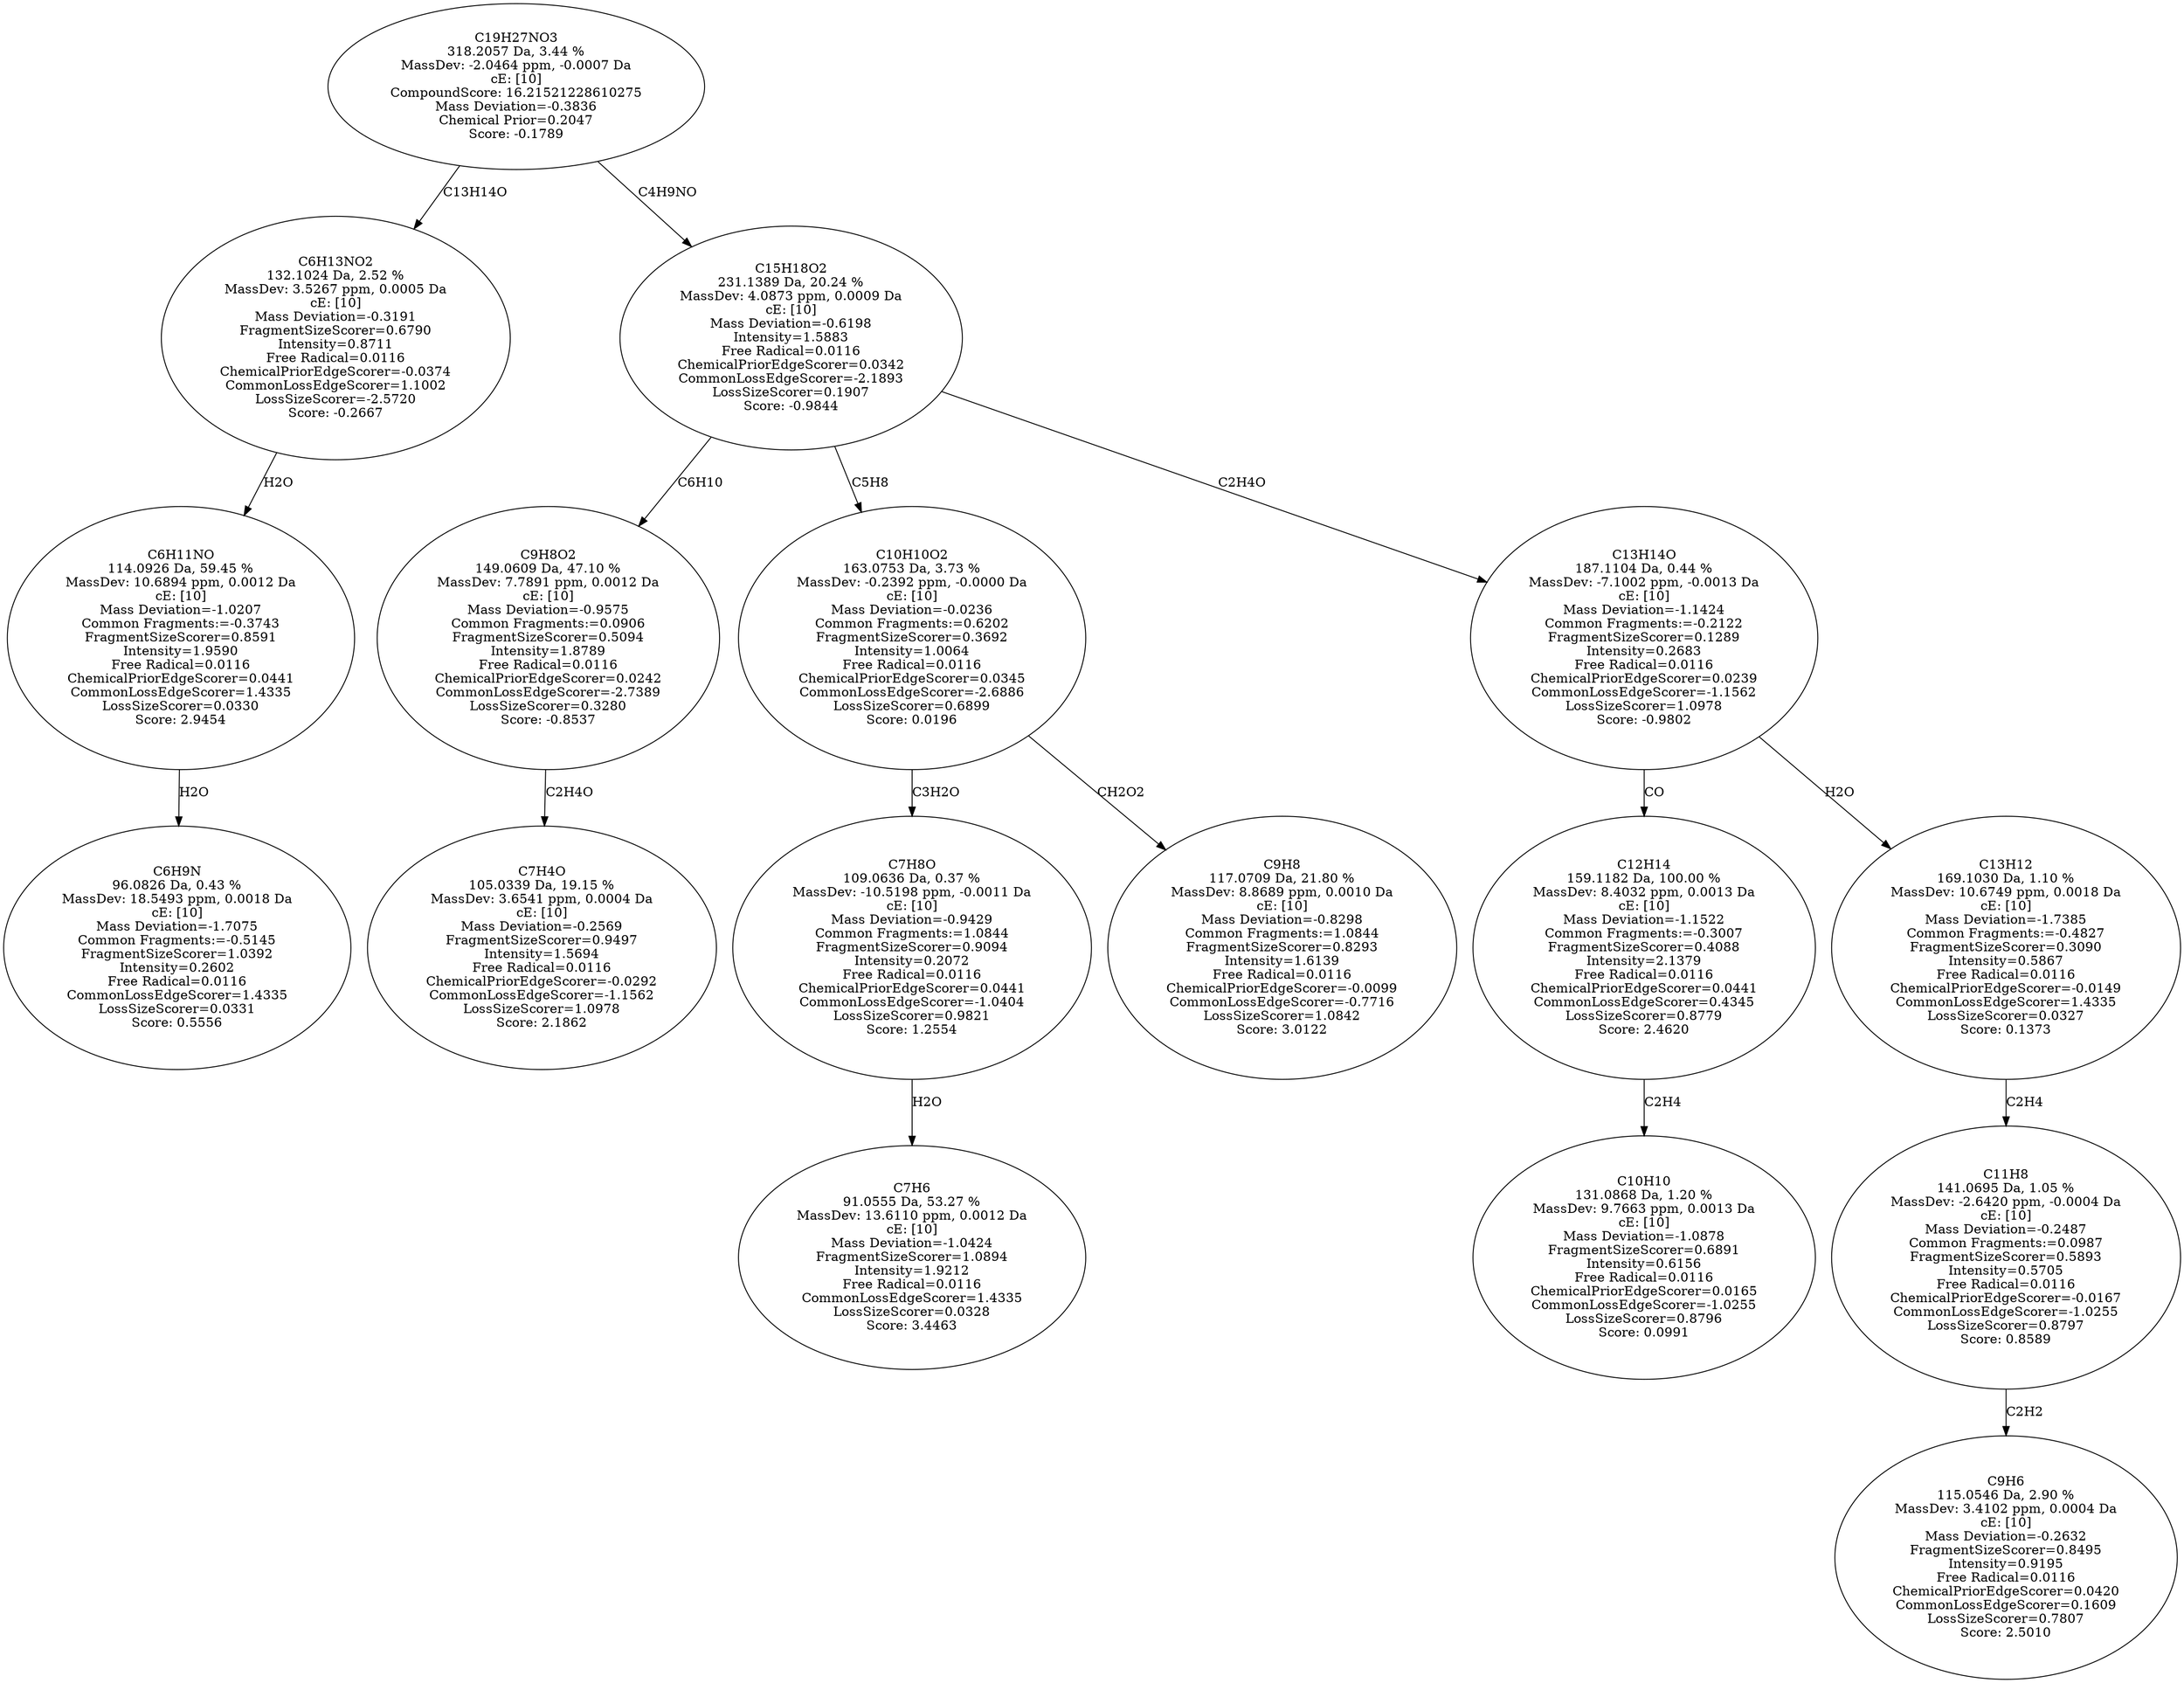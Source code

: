strict digraph {
v1 [label="C6H9N\n96.0826 Da, 0.43 %\nMassDev: 18.5493 ppm, 0.0018 Da\ncE: [10]\nMass Deviation=-1.7075\nCommon Fragments:=-0.5145\nFragmentSizeScorer=1.0392\nIntensity=0.2602\nFree Radical=0.0116\nCommonLossEdgeScorer=1.4335\nLossSizeScorer=0.0331\nScore: 0.5556"];
v2 [label="C6H11NO\n114.0926 Da, 59.45 %\nMassDev: 10.6894 ppm, 0.0012 Da\ncE: [10]\nMass Deviation=-1.0207\nCommon Fragments:=-0.3743\nFragmentSizeScorer=0.8591\nIntensity=1.9590\nFree Radical=0.0116\nChemicalPriorEdgeScorer=0.0441\nCommonLossEdgeScorer=1.4335\nLossSizeScorer=0.0330\nScore: 2.9454"];
v3 [label="C6H13NO2\n132.1024 Da, 2.52 %\nMassDev: 3.5267 ppm, 0.0005 Da\ncE: [10]\nMass Deviation=-0.3191\nFragmentSizeScorer=0.6790\nIntensity=0.8711\nFree Radical=0.0116\nChemicalPriorEdgeScorer=-0.0374\nCommonLossEdgeScorer=1.1002\nLossSizeScorer=-2.5720\nScore: -0.2667"];
v4 [label="C7H4O\n105.0339 Da, 19.15 %\nMassDev: 3.6541 ppm, 0.0004 Da\ncE: [10]\nMass Deviation=-0.2569\nFragmentSizeScorer=0.9497\nIntensity=1.5694\nFree Radical=0.0116\nChemicalPriorEdgeScorer=-0.0292\nCommonLossEdgeScorer=-1.1562\nLossSizeScorer=1.0978\nScore: 2.1862"];
v5 [label="C9H8O2\n149.0609 Da, 47.10 %\nMassDev: 7.7891 ppm, 0.0012 Da\ncE: [10]\nMass Deviation=-0.9575\nCommon Fragments:=0.0906\nFragmentSizeScorer=0.5094\nIntensity=1.8789\nFree Radical=0.0116\nChemicalPriorEdgeScorer=0.0242\nCommonLossEdgeScorer=-2.7389\nLossSizeScorer=0.3280\nScore: -0.8537"];
v6 [label="C7H6\n91.0555 Da, 53.27 %\nMassDev: 13.6110 ppm, 0.0012 Da\ncE: [10]\nMass Deviation=-1.0424\nFragmentSizeScorer=1.0894\nIntensity=1.9212\nFree Radical=0.0116\nCommonLossEdgeScorer=1.4335\nLossSizeScorer=0.0328\nScore: 3.4463"];
v7 [label="C7H8O\n109.0636 Da, 0.37 %\nMassDev: -10.5198 ppm, -0.0011 Da\ncE: [10]\nMass Deviation=-0.9429\nCommon Fragments:=1.0844\nFragmentSizeScorer=0.9094\nIntensity=0.2072\nFree Radical=0.0116\nChemicalPriorEdgeScorer=0.0441\nCommonLossEdgeScorer=-1.0404\nLossSizeScorer=0.9821\nScore: 1.2554"];
v8 [label="C9H8\n117.0709 Da, 21.80 %\nMassDev: 8.8689 ppm, 0.0010 Da\ncE: [10]\nMass Deviation=-0.8298\nCommon Fragments:=1.0844\nFragmentSizeScorer=0.8293\nIntensity=1.6139\nFree Radical=0.0116\nChemicalPriorEdgeScorer=-0.0099\nCommonLossEdgeScorer=-0.7716\nLossSizeScorer=1.0842\nScore: 3.0122"];
v9 [label="C10H10O2\n163.0753 Da, 3.73 %\nMassDev: -0.2392 ppm, -0.0000 Da\ncE: [10]\nMass Deviation=-0.0236\nCommon Fragments:=0.6202\nFragmentSizeScorer=0.3692\nIntensity=1.0064\nFree Radical=0.0116\nChemicalPriorEdgeScorer=0.0345\nCommonLossEdgeScorer=-2.6886\nLossSizeScorer=0.6899\nScore: 0.0196"];
v10 [label="C10H10\n131.0868 Da, 1.20 %\nMassDev: 9.7663 ppm, 0.0013 Da\ncE: [10]\nMass Deviation=-1.0878\nFragmentSizeScorer=0.6891\nIntensity=0.6156\nFree Radical=0.0116\nChemicalPriorEdgeScorer=0.0165\nCommonLossEdgeScorer=-1.0255\nLossSizeScorer=0.8796\nScore: 0.0991"];
v11 [label="C12H14\n159.1182 Da, 100.00 %\nMassDev: 8.4032 ppm, 0.0013 Da\ncE: [10]\nMass Deviation=-1.1522\nCommon Fragments:=-0.3007\nFragmentSizeScorer=0.4088\nIntensity=2.1379\nFree Radical=0.0116\nChemicalPriorEdgeScorer=0.0441\nCommonLossEdgeScorer=0.4345\nLossSizeScorer=0.8779\nScore: 2.4620"];
v12 [label="C9H6\n115.0546 Da, 2.90 %\nMassDev: 3.4102 ppm, 0.0004 Da\ncE: [10]\nMass Deviation=-0.2632\nFragmentSizeScorer=0.8495\nIntensity=0.9195\nFree Radical=0.0116\nChemicalPriorEdgeScorer=0.0420\nCommonLossEdgeScorer=0.1609\nLossSizeScorer=0.7807\nScore: 2.5010"];
v13 [label="C11H8\n141.0695 Da, 1.05 %\nMassDev: -2.6420 ppm, -0.0004 Da\ncE: [10]\nMass Deviation=-0.2487\nCommon Fragments:=0.0987\nFragmentSizeScorer=0.5893\nIntensity=0.5705\nFree Radical=0.0116\nChemicalPriorEdgeScorer=-0.0167\nCommonLossEdgeScorer=-1.0255\nLossSizeScorer=0.8797\nScore: 0.8589"];
v14 [label="C13H12\n169.1030 Da, 1.10 %\nMassDev: 10.6749 ppm, 0.0018 Da\ncE: [10]\nMass Deviation=-1.7385\nCommon Fragments:=-0.4827\nFragmentSizeScorer=0.3090\nIntensity=0.5867\nFree Radical=0.0116\nChemicalPriorEdgeScorer=-0.0149\nCommonLossEdgeScorer=1.4335\nLossSizeScorer=0.0327\nScore: 0.1373"];
v15 [label="C13H14O\n187.1104 Da, 0.44 %\nMassDev: -7.1002 ppm, -0.0013 Da\ncE: [10]\nMass Deviation=-1.1424\nCommon Fragments:=-0.2122\nFragmentSizeScorer=0.1289\nIntensity=0.2683\nFree Radical=0.0116\nChemicalPriorEdgeScorer=0.0239\nCommonLossEdgeScorer=-1.1562\nLossSizeScorer=1.0978\nScore: -0.9802"];
v16 [label="C15H18O2\n231.1389 Da, 20.24 %\nMassDev: 4.0873 ppm, 0.0009 Da\ncE: [10]\nMass Deviation=-0.6198\nIntensity=1.5883\nFree Radical=0.0116\nChemicalPriorEdgeScorer=0.0342\nCommonLossEdgeScorer=-2.1893\nLossSizeScorer=0.1907\nScore: -0.9844"];
v17 [label="C19H27NO3\n318.2057 Da, 3.44 %\nMassDev: -2.0464 ppm, -0.0007 Da\ncE: [10]\nCompoundScore: 16.21521228610275\nMass Deviation=-0.3836\nChemical Prior=0.2047\nScore: -0.1789"];
v2 -> v1 [label="H2O"];
v3 -> v2 [label="H2O"];
v17 -> v3 [label="C13H14O"];
v5 -> v4 [label="C2H4O"];
v16 -> v5 [label="C6H10"];
v7 -> v6 [label="H2O"];
v9 -> v7 [label="C3H2O"];
v9 -> v8 [label="CH2O2"];
v16 -> v9 [label="C5H8"];
v11 -> v10 [label="C2H4"];
v15 -> v11 [label="CO"];
v13 -> v12 [label="C2H2"];
v14 -> v13 [label="C2H4"];
v15 -> v14 [label="H2O"];
v16 -> v15 [label="C2H4O"];
v17 -> v16 [label="C4H9NO"];
}